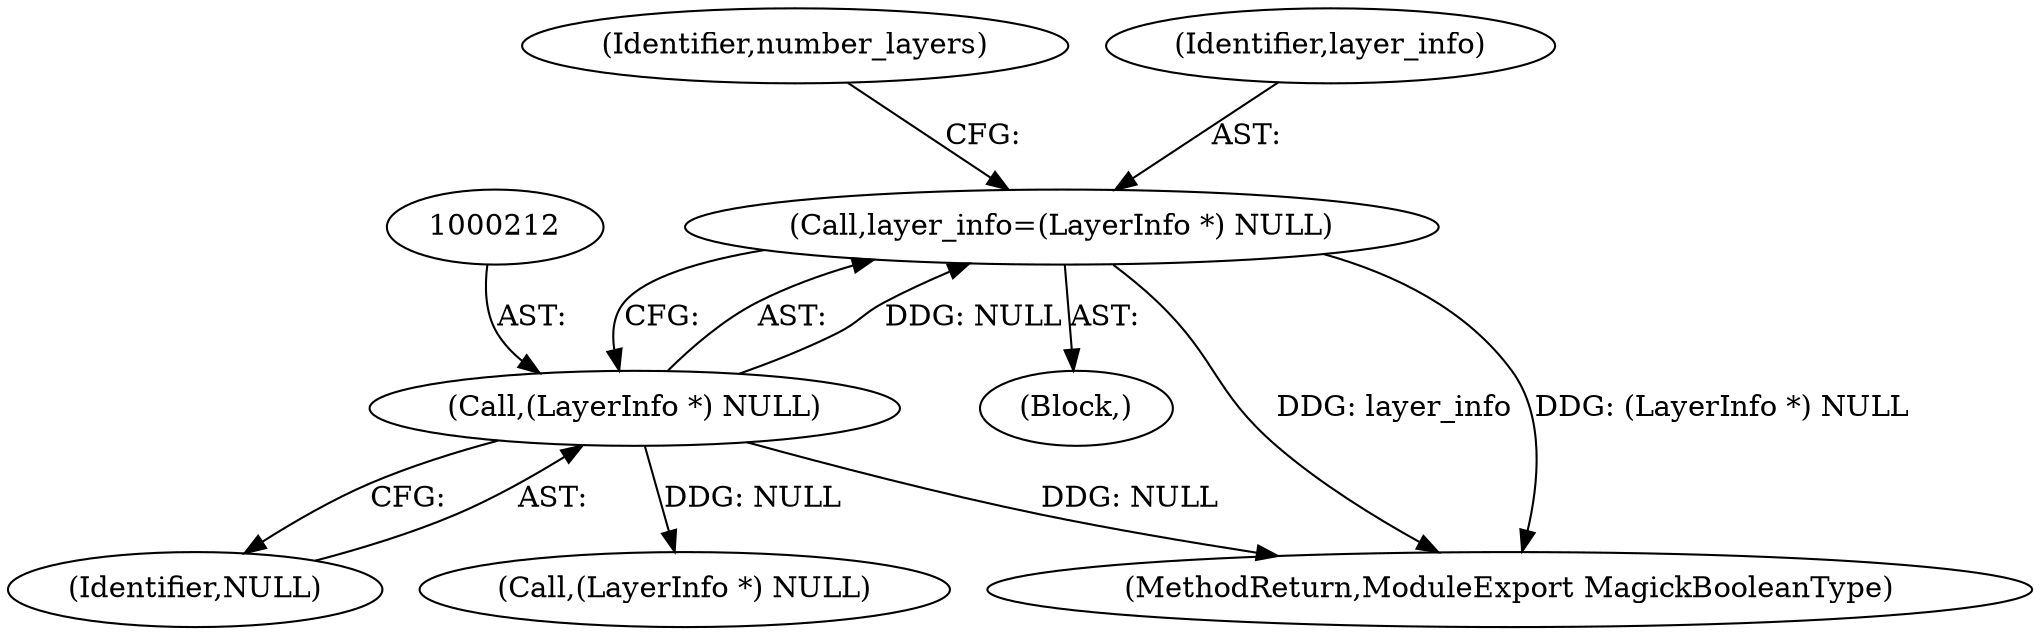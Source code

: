 digraph "0_ImageMagick_4ec444f4eab88cf4bec664fafcf9cab50bc5ff6a@pointer" {
"1000209" [label="(Call,layer_info=(LayerInfo *) NULL)"];
"1000211" [label="(Call,(LayerInfo *) NULL)"];
"1000211" [label="(Call,(LayerInfo *) NULL)"];
"1000215" [label="(Identifier,number_layers)"];
"1000213" [label="(Identifier,NULL)"];
"1000210" [label="(Identifier,layer_info)"];
"1000209" [label="(Call,layer_info=(LayerInfo *) NULL)"];
"1000208" [label="(Block,)"];
"1001663" [label="(MethodReturn,ModuleExport MagickBooleanType)"];
"1000291" [label="(Call,(LayerInfo *) NULL)"];
"1000209" -> "1000208"  [label="AST: "];
"1000209" -> "1000211"  [label="CFG: "];
"1000210" -> "1000209"  [label="AST: "];
"1000211" -> "1000209"  [label="AST: "];
"1000215" -> "1000209"  [label="CFG: "];
"1000209" -> "1001663"  [label="DDG: layer_info"];
"1000209" -> "1001663"  [label="DDG: (LayerInfo *) NULL"];
"1000211" -> "1000209"  [label="DDG: NULL"];
"1000211" -> "1000213"  [label="CFG: "];
"1000212" -> "1000211"  [label="AST: "];
"1000213" -> "1000211"  [label="AST: "];
"1000211" -> "1001663"  [label="DDG: NULL"];
"1000211" -> "1000291"  [label="DDG: NULL"];
}
